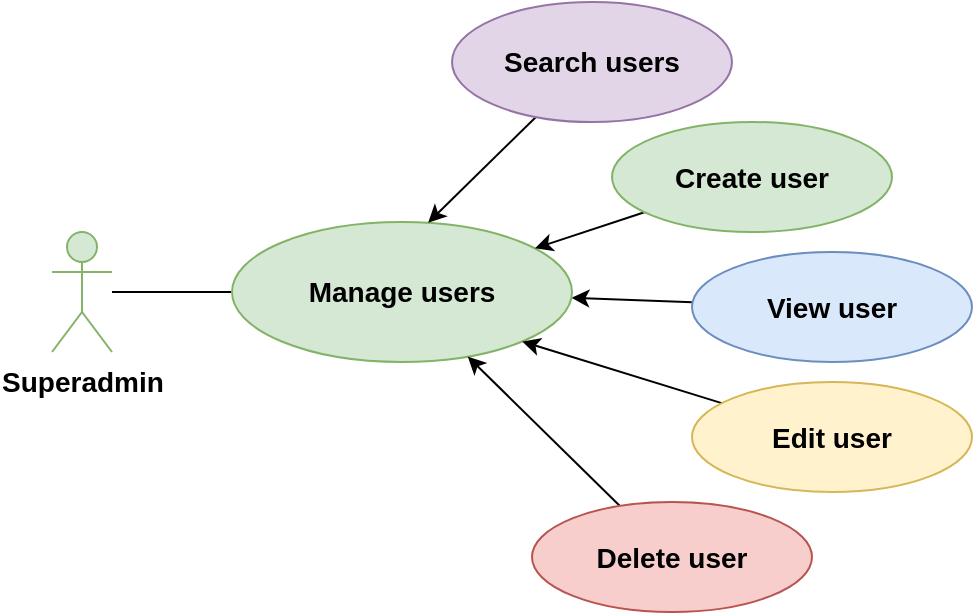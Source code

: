 <mxfile>
    <diagram name="Page-1" id="b426aELSeM76tzW_q8hJ">
        <mxGraphModel dx="718" dy="714" grid="1" gridSize="10" guides="1" tooltips="1" connect="1" arrows="1" fold="1" page="1" pageScale="1" pageWidth="850" pageHeight="1100" math="0" shadow="0">
            <root>
                <mxCell id="0"/>
                <mxCell id="1" parent="0"/>
                <mxCell id="7" style="edgeStyle=none;html=1;endArrow=none;endFill=0;" edge="1" parent="1" source="wOB_5UVZatr3jlE8OmUu-19" target="5">
                    <mxGeometry relative="1" as="geometry"/>
                </mxCell>
                <mxCell id="wOB_5UVZatr3jlE8OmUu-19" value="Superadmin" style="shape=umlActor;verticalLabelPosition=bottom;verticalAlign=top;html=1;outlineConnect=0;fillColor=#d5e8d4;strokeColor=#82b366;fontStyle=1;fontSize=14;" parent="1" vertex="1">
                    <mxGeometry x="530" y="135" width="30" height="60" as="geometry"/>
                </mxCell>
                <mxCell id="16" style="edgeStyle=none;html=1;endArrow=none;endFill=0;startArrow=classic;startFill=1;" edge="1" parent="1" source="5" target="15">
                    <mxGeometry relative="1" as="geometry"/>
                </mxCell>
                <mxCell id="5" value="&lt;b&gt;&lt;font style=&quot;font-size: 14px;&quot;&gt;Manage users&lt;/font&gt;&lt;/b&gt;" style="ellipse;whiteSpace=wrap;html=1;fillColor=#d5e8d4;strokeColor=#82b366;" vertex="1" parent="1">
                    <mxGeometry x="620" y="130" width="170" height="70" as="geometry"/>
                </mxCell>
                <mxCell id="18" style="edgeStyle=none;html=1;entryX=0.577;entryY=0.005;entryDx=0;entryDy=0;entryPerimeter=0;endArrow=classic;endFill=1;" edge="1" parent="1" source="9" target="5">
                    <mxGeometry relative="1" as="geometry"/>
                </mxCell>
                <mxCell id="9" value="&lt;b&gt;&lt;font style=&quot;font-size: 14px;&quot;&gt;Search users&lt;/font&gt;&lt;/b&gt;" style="ellipse;whiteSpace=wrap;html=1;fillColor=#e1d5e7;strokeColor=#9673a6;" vertex="1" parent="1">
                    <mxGeometry x="730" y="20" width="140" height="60" as="geometry"/>
                </mxCell>
                <mxCell id="19" style="edgeStyle=none;html=1;entryX=1;entryY=1;entryDx=0;entryDy=0;endArrow=classic;endFill=1;" edge="1" parent="1" source="10" target="5">
                    <mxGeometry relative="1" as="geometry"/>
                </mxCell>
                <mxCell id="10" value="&lt;b&gt;&lt;font style=&quot;font-size: 14px;&quot;&gt;Edit user&lt;br&gt;&lt;/font&gt;&lt;/b&gt;" style="ellipse;whiteSpace=wrap;html=1;fillColor=#fff2cc;strokeColor=#d6b656;" vertex="1" parent="1">
                    <mxGeometry x="850" y="210" width="140" height="55" as="geometry"/>
                </mxCell>
                <mxCell id="17" style="edgeStyle=none;html=1;endArrow=classic;endFill=1;" edge="1" parent="1" source="13" target="5">
                    <mxGeometry relative="1" as="geometry"/>
                </mxCell>
                <mxCell id="13" value="&lt;b&gt;&lt;font style=&quot;font-size: 14px;&quot;&gt;Create user&lt;/font&gt;&lt;/b&gt;" style="ellipse;whiteSpace=wrap;html=1;fillColor=#d5e8d4;strokeColor=#82b366;" vertex="1" parent="1">
                    <mxGeometry x="810" y="80" width="140" height="55" as="geometry"/>
                </mxCell>
                <mxCell id="21" style="edgeStyle=none;html=1;endArrow=classic;endFill=1;" edge="1" parent="1" source="14" target="5">
                    <mxGeometry relative="1" as="geometry"/>
                </mxCell>
                <mxCell id="14" value="&lt;b&gt;&lt;font style=&quot;font-size: 14px;&quot;&gt;Delete user&lt;/font&gt;&lt;/b&gt;" style="ellipse;whiteSpace=wrap;html=1;fillColor=#f8cecc;strokeColor=#b85450;" vertex="1" parent="1">
                    <mxGeometry x="770" y="270" width="140" height="55" as="geometry"/>
                </mxCell>
                <mxCell id="15" value="&lt;b&gt;&lt;font style=&quot;font-size: 14px;&quot;&gt;View user&lt;/font&gt;&lt;/b&gt;" style="ellipse;whiteSpace=wrap;html=1;fillColor=#dae8fc;strokeColor=#6c8ebf;" vertex="1" parent="1">
                    <mxGeometry x="850" y="145" width="140" height="55" as="geometry"/>
                </mxCell>
            </root>
        </mxGraphModel>
    </diagram>
</mxfile>